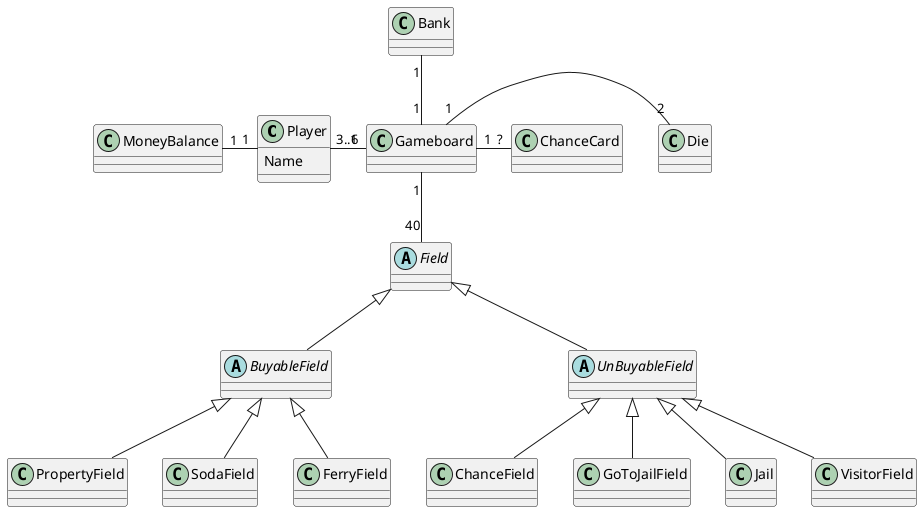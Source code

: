 @startuml
'https://plantuml.com/class-diagram





class Player {
Name
}

class MoneyBalance{}

abstract class Field{}

class PropertyField{}

class ChanceField{}

class GoToJailField{}

class Jail{}

class SodaField {}

class FerryField {}

class ChanceCard {}

class Bank{}

class Die {}

class Gameboard

abstract class BuyableField {}

abstract class UnBuyableField {}

class VisitorField {}



Player "3..6" - "1" Gameboard
Gameboard "1" -- "40" Field
Field <|-- BuyableField
Field <|-- UnBuyableField
UnBuyableField <|-- GoToJailField
UnBuyableField <|-- Jail
UnBuyableField <|-- ChanceField
UnBuyableField <|-- VisitorField

BuyableField <|-- PropertyField
BuyableField <|-- FerryField
BuyableField <|-- SodaField

MoneyBalance "1" - "1" Player

Gameboard "1" - "2" Die
Gameboard "1" - "?" ChanceCard
Bank "1" -- "1" Gameboard




@enduml